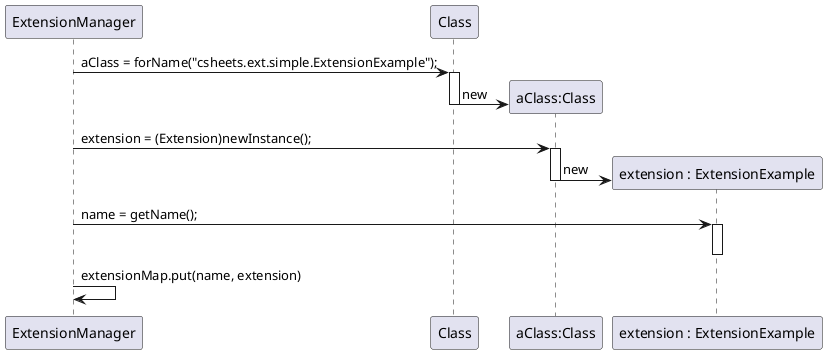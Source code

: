   @startuml doc-files/simple_extension_image2.png
  participant ExtensionManager as ExtM
  participant Class
  participant "aClass:Class" as aClass
  participant "extension : ExtensionExample" as EExample
  ExtM -> Class : aClass = forName("csheets.ext.simple.ExtensionExample");
  activate Class
  create aClass
  Class -> aClass : new
  deactivate Class
  ExtM -> aClass : extension = (Extension)newInstance();
  activate aClass
  create EExample
  aClass -> EExample : new
  deactivate aClass
  ExtM -> EExample : name = getName();
  activate EExample
  deactivate EExample
  ExtM -> ExtM : extensionMap.put(name, extension)
  @enduml
